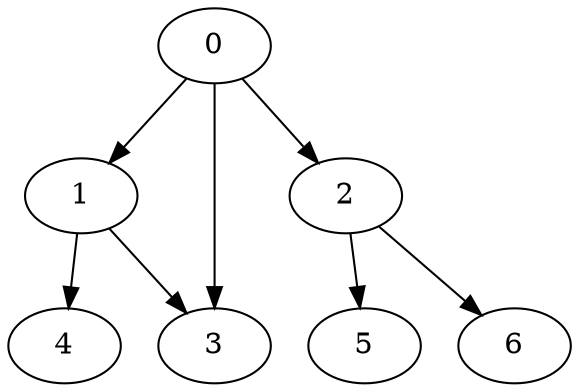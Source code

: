digraph G {
    0;
    1;
    2;
    3;
    4;
    5;
    6;
    0 -> 1 [weight=0];
    0 -> 2 [weight=0];
    0 -> 3 [weight=1];
    1 -> 3 [weight=0];
    1 -> 4 [weight=0];
    2 -> 5 [weight=0];
    2 -> 6 [weight=0];
}
